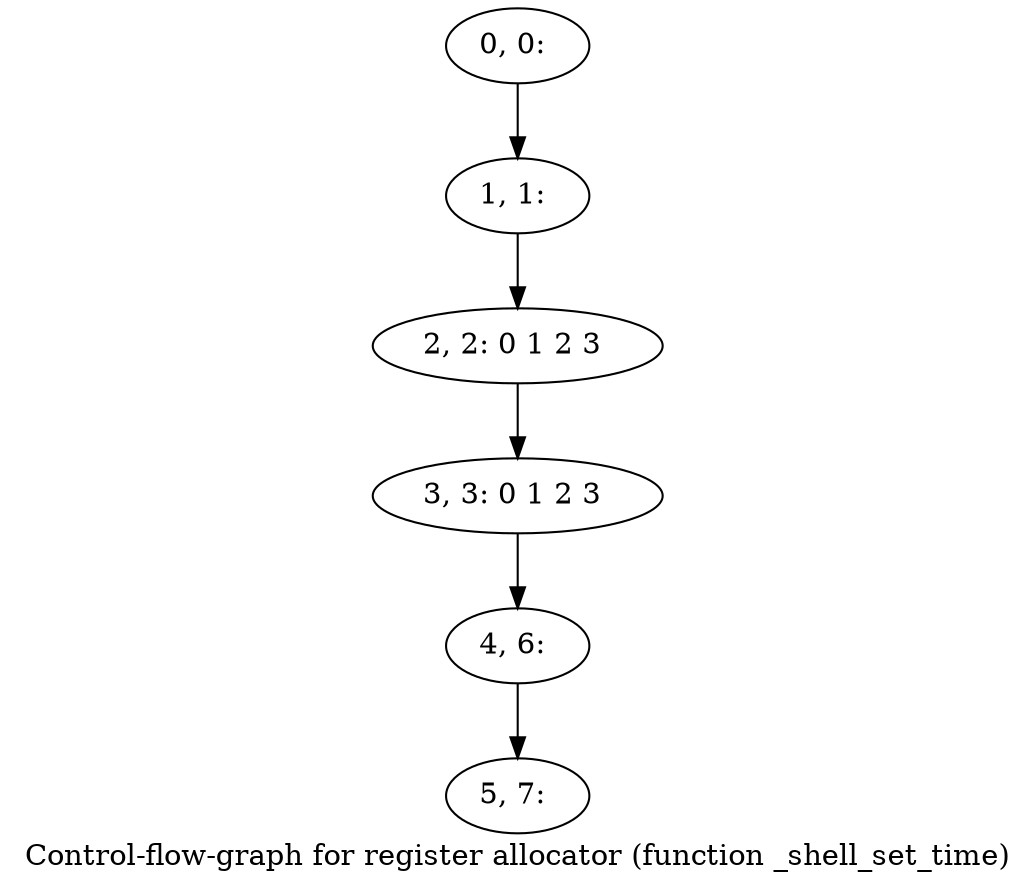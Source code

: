 digraph G {
graph [label="Control-flow-graph for register allocator (function _shell_set_time)"]
0[label="0, 0: "];
1[label="1, 1: "];
2[label="2, 2: 0 1 2 3 "];
3[label="3, 3: 0 1 2 3 "];
4[label="4, 6: "];
5[label="5, 7: "];
0->1 ;
1->2 ;
2->3 ;
3->4 ;
4->5 ;
}

